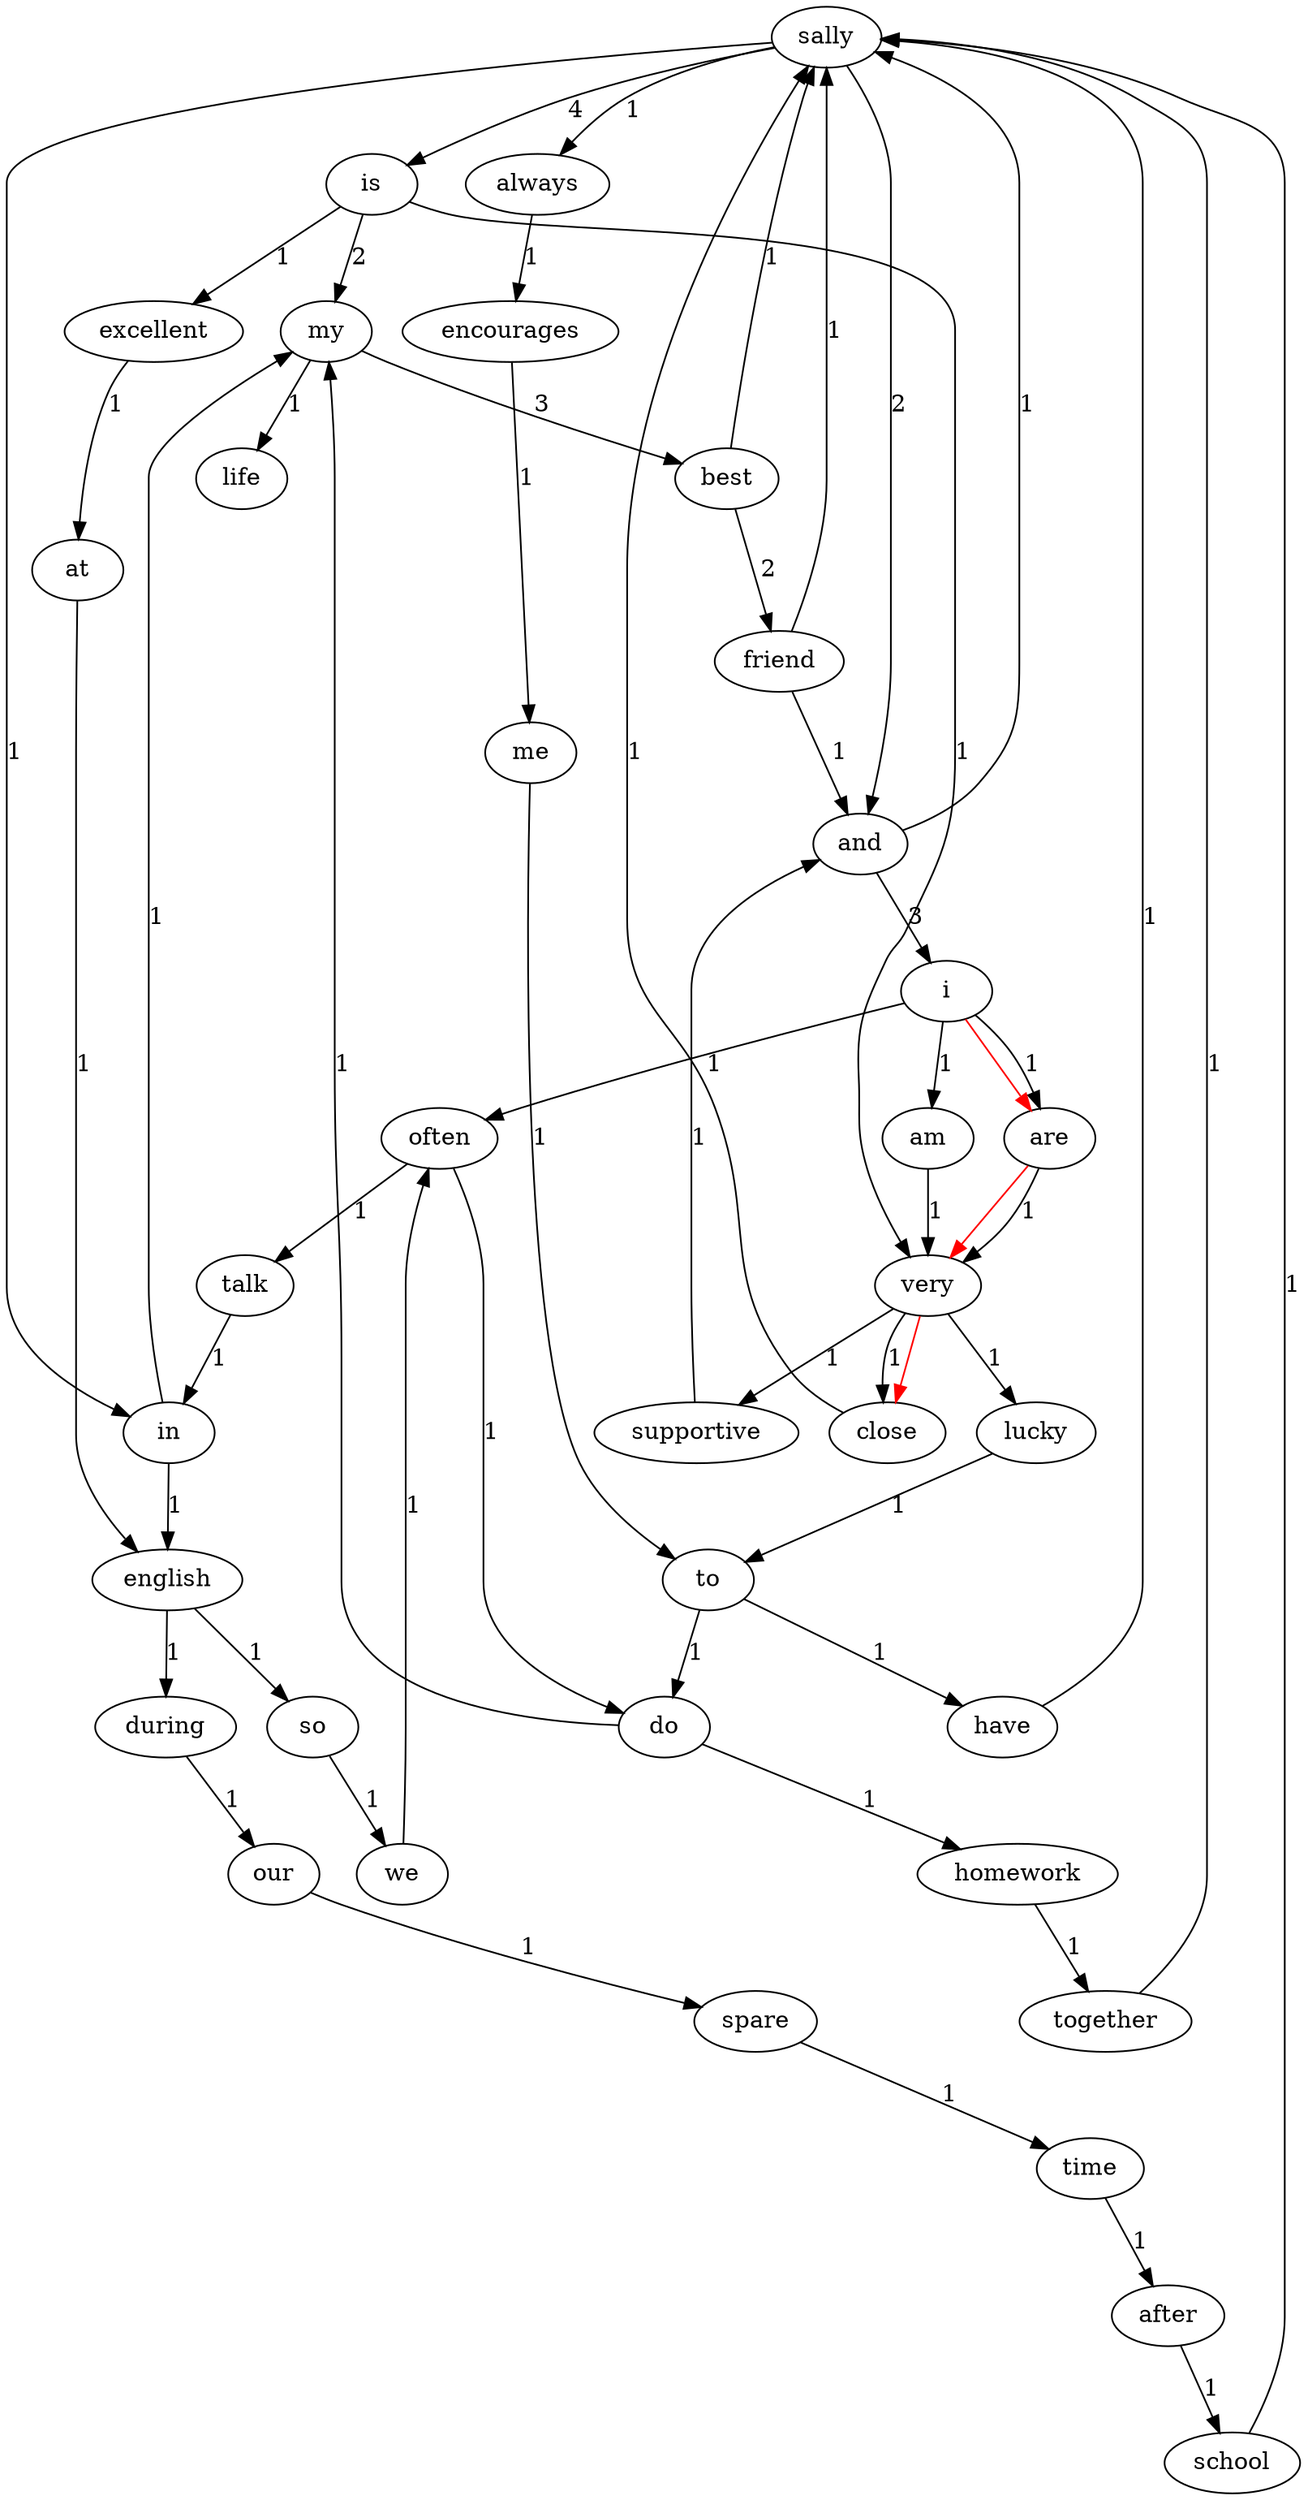 digraph G {
sally -> is [label="4"];sally -> and [label="2"];sally -> always [label="1"];sally -> in [label="1"];is -> my [label="2"];is -> excellent [label="1"];is -> very [label="1"];my -> best [label="3"];my -> life [label="1"];best -> friend [label="2"];best -> sally [label="1"];friend -> sally [label="1"];friend -> and [label="1"];and -> i [label="3"];and -> sally [label="1"];i -> are [label="1"];i -> often [label="1"];i -> am [label="1"];are -> very [label="1"];very -> close [label="1"];very -> supportive [label="1"];very -> lucky [label="1"];close -> sally [label="1"];excellent -> at [label="1"];at -> english [label="1"];english -> so [label="1"];english -> during [label="1"];so -> we [label="1"];we -> often [label="1"];often -> talk [label="1"];often -> do [label="1"];talk -> in [label="1"];in -> english [label="1"];in -> my [label="1"];during -> our [label="1"];our -> spare [label="1"];spare -> time [label="1"];time -> after [label="1"];after -> school [label="1"];school -> sally [label="1"];do -> homework [label="1"];do -> my [label="1"];homework -> together [label="1"];together -> sally [label="1"];supportive -> and [label="1"];always -> encourages [label="1"];encourages -> me [label="1"];me -> to [label="1"];to -> do [label="1"];to -> have [label="1"];am -> very [label="1"];lucky -> to [label="1"];have -> sally [label="1"]; very->close[color=red];are->very[color=red];i->are[color=red];}
